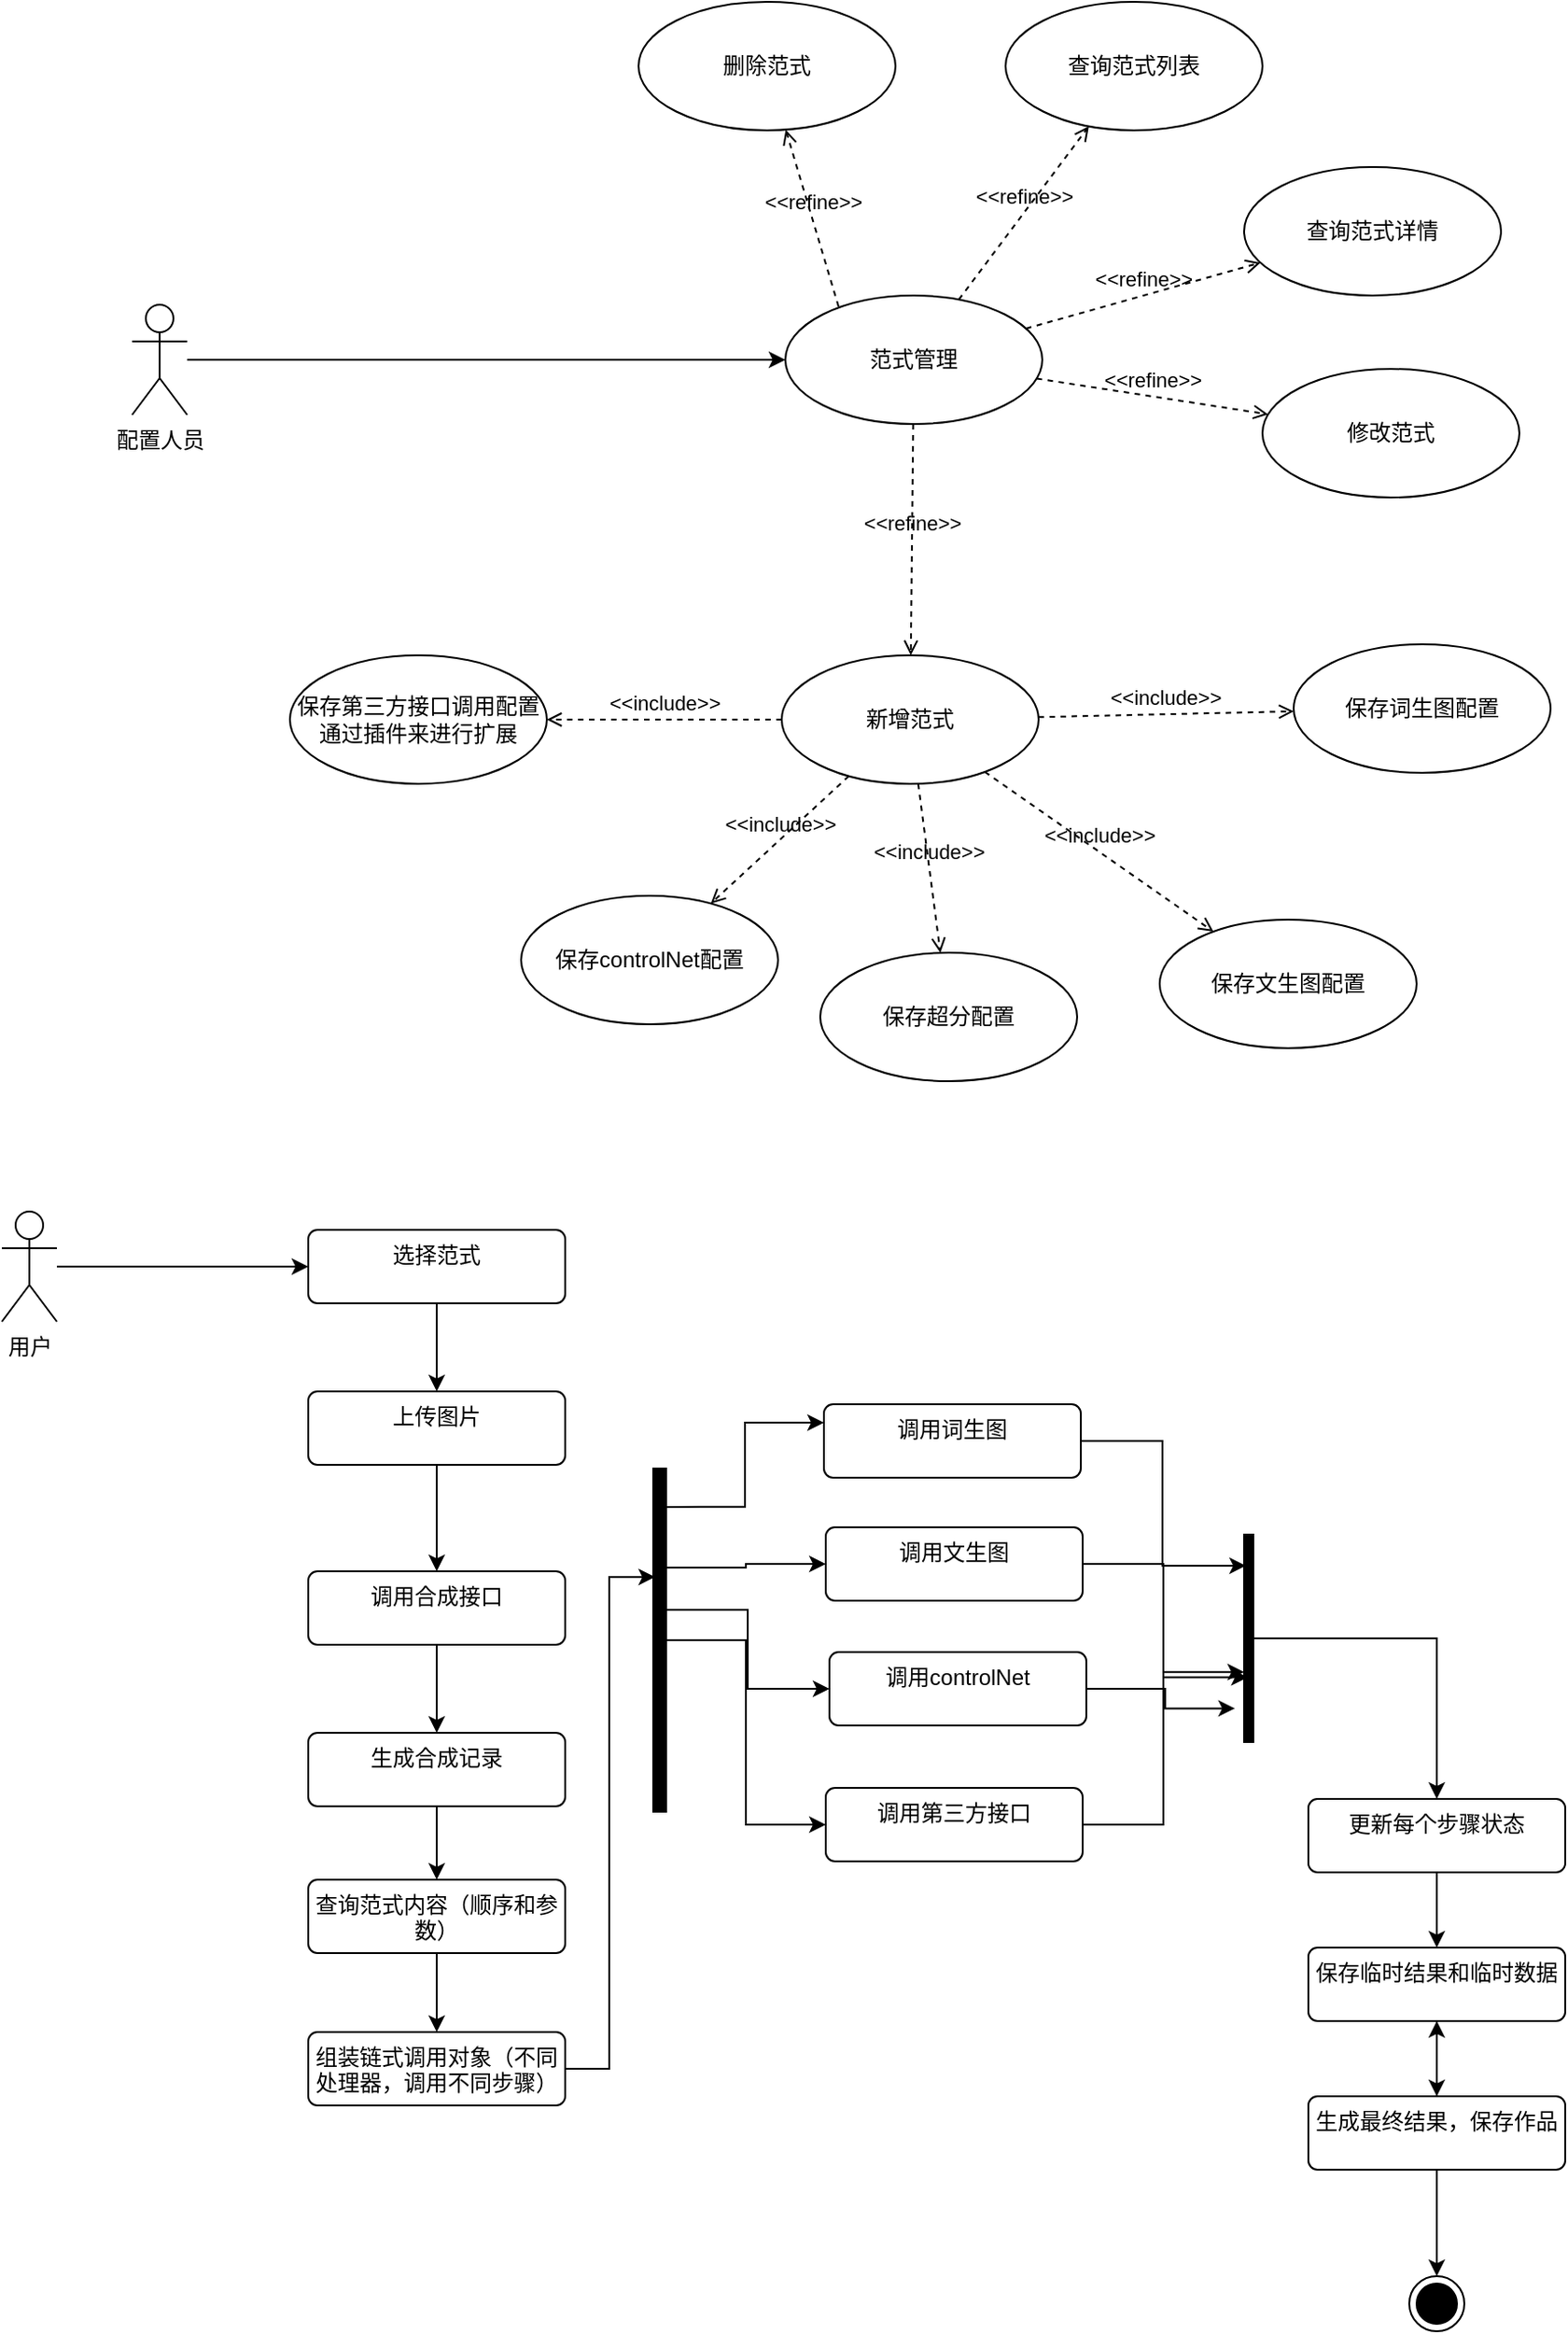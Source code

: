 <mxfile version="21.3.8" type="github">
  <diagram id="C5RBs43oDa-KdzZeNtuy" name="Page-1">
    <mxGraphModel dx="1947" dy="1621" grid="0" gridSize="10" guides="1" tooltips="1" connect="1" arrows="1" fold="1" page="1" pageScale="1" pageWidth="827" pageHeight="1169" background="#ffffff" math="0" shadow="0">
      <root>
        <mxCell id="WIyWlLk6GJQsqaUBKTNV-0" />
        <mxCell id="WIyWlLk6GJQsqaUBKTNV-1" parent="WIyWlLk6GJQsqaUBKTNV-0" />
        <mxCell id="vWXfaH1pGNp-byhTUiaN-63" style="edgeStyle=orthogonalEdgeStyle;rounded=0;orthogonalLoop=1;jettySize=auto;html=1;" edge="1" parent="WIyWlLk6GJQsqaUBKTNV-1" source="vWXfaH1pGNp-byhTUiaN-61" target="vWXfaH1pGNp-byhTUiaN-62">
          <mxGeometry relative="1" as="geometry" />
        </mxCell>
        <mxCell id="vWXfaH1pGNp-byhTUiaN-61" value="配置人员" style="shape=umlActor;verticalLabelPosition=bottom;verticalAlign=top;html=1;" vertex="1" parent="WIyWlLk6GJQsqaUBKTNV-1">
          <mxGeometry x="-606" y="95" width="30" height="60" as="geometry" />
        </mxCell>
        <mxCell id="vWXfaH1pGNp-byhTUiaN-62" value="范式管理" style="ellipse;whiteSpace=wrap;html=1;" vertex="1" parent="WIyWlLk6GJQsqaUBKTNV-1">
          <mxGeometry x="-250" y="90" width="140" height="70" as="geometry" />
        </mxCell>
        <mxCell id="vWXfaH1pGNp-byhTUiaN-65" value="查询范式列表" style="ellipse;whiteSpace=wrap;html=1;" vertex="1" parent="WIyWlLk6GJQsqaUBKTNV-1">
          <mxGeometry x="-130" y="-70" width="140" height="70" as="geometry" />
        </mxCell>
        <mxCell id="vWXfaH1pGNp-byhTUiaN-66" value="查询范式详情" style="ellipse;whiteSpace=wrap;html=1;" vertex="1" parent="WIyWlLk6GJQsqaUBKTNV-1">
          <mxGeometry y="20" width="140" height="70" as="geometry" />
        </mxCell>
        <mxCell id="vWXfaH1pGNp-byhTUiaN-67" value="修改范式" style="ellipse;whiteSpace=wrap;html=1;" vertex="1" parent="WIyWlLk6GJQsqaUBKTNV-1">
          <mxGeometry x="10" y="130" width="140" height="70" as="geometry" />
        </mxCell>
        <mxCell id="vWXfaH1pGNp-byhTUiaN-68" value="删除范式" style="ellipse;whiteSpace=wrap;html=1;" vertex="1" parent="WIyWlLk6GJQsqaUBKTNV-1">
          <mxGeometry x="-330" y="-70" width="140" height="70" as="geometry" />
        </mxCell>
        <mxCell id="vWXfaH1pGNp-byhTUiaN-69" value="新增范式" style="ellipse;whiteSpace=wrap;html=1;" vertex="1" parent="WIyWlLk6GJQsqaUBKTNV-1">
          <mxGeometry x="-252" y="286" width="140" height="70" as="geometry" />
        </mxCell>
        <mxCell id="vWXfaH1pGNp-byhTUiaN-70" value="&amp;lt;&amp;lt;refine&amp;gt;&amp;gt;" style="html=1;verticalAlign=bottom;labelBackgroundColor=none;endArrow=open;endFill=0;dashed=1;rounded=0;" edge="1" parent="WIyWlLk6GJQsqaUBKTNV-1" source="vWXfaH1pGNp-byhTUiaN-62" target="vWXfaH1pGNp-byhTUiaN-67">
          <mxGeometry width="160" relative="1" as="geometry">
            <mxPoint x="-82" y="207" as="sourcePoint" />
            <mxPoint x="78" y="207" as="targetPoint" />
          </mxGeometry>
        </mxCell>
        <mxCell id="vWXfaH1pGNp-byhTUiaN-71" value="&amp;lt;&amp;lt;refine&amp;gt;&amp;gt;" style="html=1;verticalAlign=bottom;labelBackgroundColor=none;endArrow=open;endFill=0;dashed=1;rounded=0;" edge="1" parent="WIyWlLk6GJQsqaUBKTNV-1" source="vWXfaH1pGNp-byhTUiaN-62" target="vWXfaH1pGNp-byhTUiaN-66">
          <mxGeometry width="160" relative="1" as="geometry">
            <mxPoint x="-103" y="145" as="sourcePoint" />
            <mxPoint x="23" y="165" as="targetPoint" />
          </mxGeometry>
        </mxCell>
        <mxCell id="vWXfaH1pGNp-byhTUiaN-72" value="&amp;lt;&amp;lt;refine&amp;gt;&amp;gt;" style="html=1;verticalAlign=bottom;labelBackgroundColor=none;endArrow=open;endFill=0;dashed=1;rounded=0;" edge="1" parent="WIyWlLk6GJQsqaUBKTNV-1" source="vWXfaH1pGNp-byhTUiaN-62" target="vWXfaH1pGNp-byhTUiaN-65">
          <mxGeometry width="160" relative="1" as="geometry">
            <mxPoint x="-190" y="90" as="sourcePoint" />
            <mxPoint x="-62" y="54" as="targetPoint" />
          </mxGeometry>
        </mxCell>
        <mxCell id="vWXfaH1pGNp-byhTUiaN-73" value="&amp;lt;&amp;lt;refine&amp;gt;&amp;gt;" style="html=1;verticalAlign=bottom;labelBackgroundColor=none;endArrow=open;endFill=0;dashed=1;rounded=0;exitX=0.207;exitY=0.086;exitDx=0;exitDy=0;exitPerimeter=0;" edge="1" parent="WIyWlLk6GJQsqaUBKTNV-1" source="vWXfaH1pGNp-byhTUiaN-62" target="vWXfaH1pGNp-byhTUiaN-68">
          <mxGeometry width="160" relative="1" as="geometry">
            <mxPoint x="-240" y="82" as="sourcePoint" />
            <mxPoint x="-170" y="-12" as="targetPoint" />
          </mxGeometry>
        </mxCell>
        <mxCell id="vWXfaH1pGNp-byhTUiaN-74" value="&amp;lt;&amp;lt;refine&amp;gt;&amp;gt;" style="html=1;verticalAlign=bottom;labelBackgroundColor=none;endArrow=open;endFill=0;dashed=1;rounded=0;" edge="1" parent="WIyWlLk6GJQsqaUBKTNV-1" source="vWXfaH1pGNp-byhTUiaN-62" target="vWXfaH1pGNp-byhTUiaN-69">
          <mxGeometry width="160" relative="1" as="geometry">
            <mxPoint x="-172" y="197" as="sourcePoint" />
            <mxPoint x="-46" y="217" as="targetPoint" />
          </mxGeometry>
        </mxCell>
        <mxCell id="vWXfaH1pGNp-byhTUiaN-75" value="保存词生图配置" style="ellipse;whiteSpace=wrap;html=1;" vertex="1" parent="WIyWlLk6GJQsqaUBKTNV-1">
          <mxGeometry x="27" y="280" width="140" height="70" as="geometry" />
        </mxCell>
        <mxCell id="vWXfaH1pGNp-byhTUiaN-76" value="保存文生图配置" style="ellipse;whiteSpace=wrap;html=1;" vertex="1" parent="WIyWlLk6GJQsqaUBKTNV-1">
          <mxGeometry x="-46" y="430" width="140" height="70" as="geometry" />
        </mxCell>
        <mxCell id="vWXfaH1pGNp-byhTUiaN-77" value="保存第三方接口调用配置&lt;br&gt;通过插件来进行扩展" style="ellipse;whiteSpace=wrap;html=1;" vertex="1" parent="WIyWlLk6GJQsqaUBKTNV-1">
          <mxGeometry x="-520" y="286" width="140" height="70" as="geometry" />
        </mxCell>
        <mxCell id="vWXfaH1pGNp-byhTUiaN-78" value="保存controlNet配置" style="ellipse;whiteSpace=wrap;html=1;" vertex="1" parent="WIyWlLk6GJQsqaUBKTNV-1">
          <mxGeometry x="-394" y="417" width="140" height="70" as="geometry" />
        </mxCell>
        <mxCell id="vWXfaH1pGNp-byhTUiaN-79" value="&amp;lt;&amp;lt;include&amp;gt;&amp;gt;" style="html=1;verticalAlign=bottom;labelBackgroundColor=none;endArrow=open;endFill=0;dashed=1;rounded=0;" edge="1" parent="WIyWlLk6GJQsqaUBKTNV-1" source="vWXfaH1pGNp-byhTUiaN-69" target="vWXfaH1pGNp-byhTUiaN-75">
          <mxGeometry width="160" relative="1" as="geometry">
            <mxPoint x="-38" y="280" as="sourcePoint" />
            <mxPoint x="122" y="280" as="targetPoint" />
          </mxGeometry>
        </mxCell>
        <mxCell id="vWXfaH1pGNp-byhTUiaN-80" value="&amp;lt;&amp;lt;include&amp;gt;&amp;gt;" style="html=1;verticalAlign=bottom;labelBackgroundColor=none;endArrow=open;endFill=0;dashed=1;rounded=0;" edge="1" parent="WIyWlLk6GJQsqaUBKTNV-1" source="vWXfaH1pGNp-byhTUiaN-69" target="vWXfaH1pGNp-byhTUiaN-76">
          <mxGeometry x="0.004" width="160" relative="1" as="geometry">
            <mxPoint x="-106" y="300" as="sourcePoint" />
            <mxPoint x="55" y="356" as="targetPoint" />
            <mxPoint as="offset" />
          </mxGeometry>
        </mxCell>
        <mxCell id="vWXfaH1pGNp-byhTUiaN-81" value="&amp;lt;&amp;lt;include&amp;gt;&amp;gt;" style="html=1;verticalAlign=bottom;labelBackgroundColor=none;endArrow=open;endFill=0;dashed=1;rounded=0;" edge="1" parent="WIyWlLk6GJQsqaUBKTNV-1" source="vWXfaH1pGNp-byhTUiaN-69" target="vWXfaH1pGNp-byhTUiaN-78">
          <mxGeometry x="0.004" width="160" relative="1" as="geometry">
            <mxPoint x="-142" y="313" as="sourcePoint" />
            <mxPoint x="-75" y="417" as="targetPoint" />
            <mxPoint as="offset" />
          </mxGeometry>
        </mxCell>
        <mxCell id="vWXfaH1pGNp-byhTUiaN-82" value="&amp;lt;&amp;lt;include&amp;gt;&amp;gt;" style="html=1;verticalAlign=bottom;labelBackgroundColor=none;endArrow=open;endFill=0;dashed=1;rounded=0;" edge="1" parent="WIyWlLk6GJQsqaUBKTNV-1" source="vWXfaH1pGNp-byhTUiaN-69" target="vWXfaH1pGNp-byhTUiaN-77">
          <mxGeometry x="0.004" width="160" relative="1" as="geometry">
            <mxPoint x="-198" y="311" as="sourcePoint" />
            <mxPoint x="-305" y="407" as="targetPoint" />
            <mxPoint as="offset" />
          </mxGeometry>
        </mxCell>
        <mxCell id="vWXfaH1pGNp-byhTUiaN-97" style="edgeStyle=orthogonalEdgeStyle;rounded=0;orthogonalLoop=1;jettySize=auto;html=1;" edge="1" parent="WIyWlLk6GJQsqaUBKTNV-1" source="vWXfaH1pGNp-byhTUiaN-91" target="vWXfaH1pGNp-byhTUiaN-95">
          <mxGeometry relative="1" as="geometry" />
        </mxCell>
        <mxCell id="vWXfaH1pGNp-byhTUiaN-91" value="用户" style="shape=umlActor;verticalLabelPosition=bottom;verticalAlign=top;html=1;" vertex="1" parent="WIyWlLk6GJQsqaUBKTNV-1">
          <mxGeometry x="-677" y="589" width="30" height="60" as="geometry" />
        </mxCell>
        <mxCell id="vWXfaH1pGNp-byhTUiaN-100" style="edgeStyle=orthogonalEdgeStyle;rounded=0;orthogonalLoop=1;jettySize=auto;html=1;entryX=0.5;entryY=0;entryDx=0;entryDy=0;" edge="1" parent="WIyWlLk6GJQsqaUBKTNV-1" source="vWXfaH1pGNp-byhTUiaN-95" target="vWXfaH1pGNp-byhTUiaN-101">
          <mxGeometry relative="1" as="geometry">
            <mxPoint x="-440" y="721" as="targetPoint" />
          </mxGeometry>
        </mxCell>
        <mxCell id="vWXfaH1pGNp-byhTUiaN-95" value="选择范式" style="html=1;align=center;verticalAlign=top;rounded=1;absoluteArcSize=1;arcSize=10;dashed=0;whiteSpace=wrap;" vertex="1" parent="WIyWlLk6GJQsqaUBKTNV-1">
          <mxGeometry x="-510" y="599" width="140" height="40" as="geometry" />
        </mxCell>
        <mxCell id="vWXfaH1pGNp-byhTUiaN-125" style="edgeStyle=orthogonalEdgeStyle;rounded=0;orthogonalLoop=1;jettySize=auto;html=1;" edge="1" parent="WIyWlLk6GJQsqaUBKTNV-1" source="vWXfaH1pGNp-byhTUiaN-101" target="vWXfaH1pGNp-byhTUiaN-124">
          <mxGeometry relative="1" as="geometry" />
        </mxCell>
        <mxCell id="vWXfaH1pGNp-byhTUiaN-101" value="上传图片" style="html=1;align=center;verticalAlign=top;rounded=1;absoluteArcSize=1;arcSize=10;dashed=0;whiteSpace=wrap;" vertex="1" parent="WIyWlLk6GJQsqaUBKTNV-1">
          <mxGeometry x="-510" y="687" width="140" height="40" as="geometry" />
        </mxCell>
        <mxCell id="vWXfaH1pGNp-byhTUiaN-138" style="edgeStyle=orthogonalEdgeStyle;rounded=0;orthogonalLoop=1;jettySize=auto;html=1;entryX=0.5;entryY=0;entryDx=0;entryDy=0;" edge="1" parent="WIyWlLk6GJQsqaUBKTNV-1" source="vWXfaH1pGNp-byhTUiaN-102" target="vWXfaH1pGNp-byhTUiaN-137">
          <mxGeometry relative="1" as="geometry" />
        </mxCell>
        <mxCell id="vWXfaH1pGNp-byhTUiaN-102" value="查询范式内容（顺序和参数）" style="html=1;align=center;verticalAlign=top;rounded=1;absoluteArcSize=1;arcSize=10;dashed=0;whiteSpace=wrap;" vertex="1" parent="WIyWlLk6GJQsqaUBKTNV-1">
          <mxGeometry x="-510" y="953" width="140" height="40" as="geometry" />
        </mxCell>
        <mxCell id="vWXfaH1pGNp-byhTUiaN-116" style="edgeStyle=orthogonalEdgeStyle;rounded=0;orthogonalLoop=1;jettySize=auto;html=1;entryX=0.2;entryY=0.15;entryDx=0;entryDy=0;entryPerimeter=0;" edge="1" parent="WIyWlLk6GJQsqaUBKTNV-1" source="vWXfaH1pGNp-byhTUiaN-103" target="vWXfaH1pGNp-byhTUiaN-115">
          <mxGeometry relative="1" as="geometry" />
        </mxCell>
        <mxCell id="vWXfaH1pGNp-byhTUiaN-103" value="调用词生图" style="html=1;align=center;verticalAlign=top;rounded=1;absoluteArcSize=1;arcSize=10;dashed=0;whiteSpace=wrap;" vertex="1" parent="WIyWlLk6GJQsqaUBKTNV-1">
          <mxGeometry x="-229" y="694" width="140" height="40" as="geometry" />
        </mxCell>
        <mxCell id="vWXfaH1pGNp-byhTUiaN-118" style="edgeStyle=orthogonalEdgeStyle;rounded=0;orthogonalLoop=1;jettySize=auto;html=1;entryX=0.4;entryY=0.688;entryDx=0;entryDy=0;entryPerimeter=0;" edge="1" parent="WIyWlLk6GJQsqaUBKTNV-1" source="vWXfaH1pGNp-byhTUiaN-104" target="vWXfaH1pGNp-byhTUiaN-115">
          <mxGeometry relative="1" as="geometry" />
        </mxCell>
        <mxCell id="vWXfaH1pGNp-byhTUiaN-104" value="调用文生图" style="html=1;align=center;verticalAlign=top;rounded=1;absoluteArcSize=1;arcSize=10;dashed=0;whiteSpace=wrap;" vertex="1" parent="WIyWlLk6GJQsqaUBKTNV-1">
          <mxGeometry x="-228" y="761" width="140" height="40" as="geometry" />
        </mxCell>
        <mxCell id="vWXfaH1pGNp-byhTUiaN-119" style="edgeStyle=orthogonalEdgeStyle;rounded=0;orthogonalLoop=1;jettySize=auto;html=1;entryX=-1;entryY=0.838;entryDx=0;entryDy=0;entryPerimeter=0;" edge="1" parent="WIyWlLk6GJQsqaUBKTNV-1" source="vWXfaH1pGNp-byhTUiaN-105" target="vWXfaH1pGNp-byhTUiaN-115">
          <mxGeometry relative="1" as="geometry" />
        </mxCell>
        <mxCell id="vWXfaH1pGNp-byhTUiaN-105" value="调用controlNet" style="html=1;align=center;verticalAlign=top;rounded=1;absoluteArcSize=1;arcSize=10;dashed=0;whiteSpace=wrap;" vertex="1" parent="WIyWlLk6GJQsqaUBKTNV-1">
          <mxGeometry x="-226" y="829" width="140" height="40" as="geometry" />
        </mxCell>
        <mxCell id="vWXfaH1pGNp-byhTUiaN-120" style="edgeStyle=orthogonalEdgeStyle;rounded=0;orthogonalLoop=1;jettySize=auto;html=1;entryX=0;entryY=0.663;entryDx=0;entryDy=0;entryPerimeter=0;" edge="1" parent="WIyWlLk6GJQsqaUBKTNV-1" source="vWXfaH1pGNp-byhTUiaN-106" target="vWXfaH1pGNp-byhTUiaN-115">
          <mxGeometry relative="1" as="geometry" />
        </mxCell>
        <mxCell id="vWXfaH1pGNp-byhTUiaN-106" value="调用第三方接口" style="html=1;align=center;verticalAlign=top;rounded=1;absoluteArcSize=1;arcSize=10;dashed=0;whiteSpace=wrap;" vertex="1" parent="WIyWlLk6GJQsqaUBKTNV-1">
          <mxGeometry x="-228" y="903" width="140" height="40" as="geometry" />
        </mxCell>
        <mxCell id="vWXfaH1pGNp-byhTUiaN-110" style="edgeStyle=orthogonalEdgeStyle;rounded=0;orthogonalLoop=1;jettySize=auto;html=1;entryX=0;entryY=0.25;entryDx=0;entryDy=0;exitX=0.8;exitY=0.112;exitDx=0;exitDy=0;exitPerimeter=0;" edge="1" parent="WIyWlLk6GJQsqaUBKTNV-1" source="vWXfaH1pGNp-byhTUiaN-107" target="vWXfaH1pGNp-byhTUiaN-103">
          <mxGeometry relative="1" as="geometry" />
        </mxCell>
        <mxCell id="vWXfaH1pGNp-byhTUiaN-111" style="edgeStyle=orthogonalEdgeStyle;rounded=0;orthogonalLoop=1;jettySize=auto;html=1;exitX=0.6;exitY=0.289;exitDx=0;exitDy=0;exitPerimeter=0;" edge="1" parent="WIyWlLk6GJQsqaUBKTNV-1" source="vWXfaH1pGNp-byhTUiaN-107" target="vWXfaH1pGNp-byhTUiaN-104">
          <mxGeometry relative="1" as="geometry" />
        </mxCell>
        <mxCell id="vWXfaH1pGNp-byhTUiaN-112" style="edgeStyle=orthogonalEdgeStyle;rounded=0;orthogonalLoop=1;jettySize=auto;html=1;exitX=1;exitY=0.412;exitDx=0;exitDy=0;exitPerimeter=0;" edge="1" parent="WIyWlLk6GJQsqaUBKTNV-1" source="vWXfaH1pGNp-byhTUiaN-107" target="vWXfaH1pGNp-byhTUiaN-105">
          <mxGeometry relative="1" as="geometry" />
        </mxCell>
        <mxCell id="vWXfaH1pGNp-byhTUiaN-113" style="edgeStyle=orthogonalEdgeStyle;rounded=0;orthogonalLoop=1;jettySize=auto;html=1;" edge="1" parent="WIyWlLk6GJQsqaUBKTNV-1" source="vWXfaH1pGNp-byhTUiaN-107" target="vWXfaH1pGNp-byhTUiaN-106">
          <mxGeometry relative="1" as="geometry" />
        </mxCell>
        <mxCell id="vWXfaH1pGNp-byhTUiaN-107" value="" style="html=1;points=[];perimeter=orthogonalPerimeter;fillColor=strokeColor;" vertex="1" parent="WIyWlLk6GJQsqaUBKTNV-1">
          <mxGeometry x="-322" y="729" width="7" height="187" as="geometry" />
        </mxCell>
        <mxCell id="vWXfaH1pGNp-byhTUiaN-122" style="edgeStyle=orthogonalEdgeStyle;rounded=0;orthogonalLoop=1;jettySize=auto;html=1;" edge="1" parent="WIyWlLk6GJQsqaUBKTNV-1" source="vWXfaH1pGNp-byhTUiaN-115" target="vWXfaH1pGNp-byhTUiaN-121">
          <mxGeometry relative="1" as="geometry" />
        </mxCell>
        <mxCell id="vWXfaH1pGNp-byhTUiaN-115" value="" style="html=1;points=[];perimeter=orthogonalPerimeter;fillColor=strokeColor;" vertex="1" parent="WIyWlLk6GJQsqaUBKTNV-1">
          <mxGeometry y="765" width="5" height="113" as="geometry" />
        </mxCell>
        <mxCell id="vWXfaH1pGNp-byhTUiaN-145" style="edgeStyle=orthogonalEdgeStyle;rounded=0;orthogonalLoop=1;jettySize=auto;html=1;" edge="1" parent="WIyWlLk6GJQsqaUBKTNV-1" source="vWXfaH1pGNp-byhTUiaN-121" target="vWXfaH1pGNp-byhTUiaN-144">
          <mxGeometry relative="1" as="geometry" />
        </mxCell>
        <mxCell id="vWXfaH1pGNp-byhTUiaN-121" value="更新每个步骤状态" style="html=1;align=center;verticalAlign=top;rounded=1;absoluteArcSize=1;arcSize=10;dashed=0;whiteSpace=wrap;" vertex="1" parent="WIyWlLk6GJQsqaUBKTNV-1">
          <mxGeometry x="35" y="909" width="140" height="40" as="geometry" />
        </mxCell>
        <mxCell id="vWXfaH1pGNp-byhTUiaN-135" style="edgeStyle=orthogonalEdgeStyle;rounded=0;orthogonalLoop=1;jettySize=auto;html=1;" edge="1" parent="WIyWlLk6GJQsqaUBKTNV-1" source="vWXfaH1pGNp-byhTUiaN-123" target="vWXfaH1pGNp-byhTUiaN-102">
          <mxGeometry relative="1" as="geometry" />
        </mxCell>
        <mxCell id="vWXfaH1pGNp-byhTUiaN-123" value="生成合成记录" style="html=1;align=center;verticalAlign=top;rounded=1;absoluteArcSize=1;arcSize=10;dashed=0;whiteSpace=wrap;" vertex="1" parent="WIyWlLk6GJQsqaUBKTNV-1">
          <mxGeometry x="-510" y="873" width="140" height="40" as="geometry" />
        </mxCell>
        <mxCell id="vWXfaH1pGNp-byhTUiaN-134" style="edgeStyle=orthogonalEdgeStyle;rounded=0;orthogonalLoop=1;jettySize=auto;html=1;entryX=0.5;entryY=0;entryDx=0;entryDy=0;" edge="1" parent="WIyWlLk6GJQsqaUBKTNV-1" source="vWXfaH1pGNp-byhTUiaN-124" target="vWXfaH1pGNp-byhTUiaN-123">
          <mxGeometry relative="1" as="geometry" />
        </mxCell>
        <mxCell id="vWXfaH1pGNp-byhTUiaN-124" value="调用合成接口" style="html=1;align=center;verticalAlign=top;rounded=1;absoluteArcSize=1;arcSize=10;dashed=0;whiteSpace=wrap;" vertex="1" parent="WIyWlLk6GJQsqaUBKTNV-1">
          <mxGeometry x="-510" y="785" width="140" height="40" as="geometry" />
        </mxCell>
        <mxCell id="vWXfaH1pGNp-byhTUiaN-143" style="edgeStyle=orthogonalEdgeStyle;rounded=0;orthogonalLoop=1;jettySize=auto;html=1;entryX=0.5;entryY=0;entryDx=0;entryDy=0;" edge="1" parent="WIyWlLk6GJQsqaUBKTNV-1" source="vWXfaH1pGNp-byhTUiaN-131" target="vWXfaH1pGNp-byhTUiaN-141">
          <mxGeometry relative="1" as="geometry" />
        </mxCell>
        <mxCell id="vWXfaH1pGNp-byhTUiaN-147" value="" style="edgeStyle=orthogonalEdgeStyle;rounded=0;orthogonalLoop=1;jettySize=auto;html=1;" edge="1" parent="WIyWlLk6GJQsqaUBKTNV-1" source="vWXfaH1pGNp-byhTUiaN-131" target="vWXfaH1pGNp-byhTUiaN-144">
          <mxGeometry relative="1" as="geometry" />
        </mxCell>
        <mxCell id="vWXfaH1pGNp-byhTUiaN-131" value="生成最终结果，保存作品" style="html=1;align=center;verticalAlign=top;rounded=1;absoluteArcSize=1;arcSize=10;dashed=0;whiteSpace=wrap;" vertex="1" parent="WIyWlLk6GJQsqaUBKTNV-1">
          <mxGeometry x="35" y="1071" width="140" height="40" as="geometry" />
        </mxCell>
        <mxCell id="vWXfaH1pGNp-byhTUiaN-139" style="edgeStyle=orthogonalEdgeStyle;rounded=0;orthogonalLoop=1;jettySize=auto;html=1;entryX=0.143;entryY=0.316;entryDx=0;entryDy=0;entryPerimeter=0;" edge="1" parent="WIyWlLk6GJQsqaUBKTNV-1" source="vWXfaH1pGNp-byhTUiaN-137" target="vWXfaH1pGNp-byhTUiaN-107">
          <mxGeometry relative="1" as="geometry" />
        </mxCell>
        <mxCell id="vWXfaH1pGNp-byhTUiaN-137" value="组装链式调用对象（不同处理器，调用不同步骤）" style="html=1;align=center;verticalAlign=top;rounded=1;absoluteArcSize=1;arcSize=10;dashed=0;whiteSpace=wrap;" vertex="1" parent="WIyWlLk6GJQsqaUBKTNV-1">
          <mxGeometry x="-510" y="1036" width="140" height="40" as="geometry" />
        </mxCell>
        <mxCell id="vWXfaH1pGNp-byhTUiaN-141" value="" style="ellipse;html=1;shape=endState;fillColor=strokeColor;" vertex="1" parent="WIyWlLk6GJQsqaUBKTNV-1">
          <mxGeometry x="90" y="1169" width="30" height="30" as="geometry" />
        </mxCell>
        <mxCell id="vWXfaH1pGNp-byhTUiaN-146" style="edgeStyle=orthogonalEdgeStyle;rounded=0;orthogonalLoop=1;jettySize=auto;html=1;" edge="1" parent="WIyWlLk6GJQsqaUBKTNV-1" source="vWXfaH1pGNp-byhTUiaN-144" target="vWXfaH1pGNp-byhTUiaN-131">
          <mxGeometry relative="1" as="geometry" />
        </mxCell>
        <mxCell id="vWXfaH1pGNp-byhTUiaN-144" value="保存临时结果和临时数据" style="html=1;align=center;verticalAlign=top;rounded=1;absoluteArcSize=1;arcSize=10;dashed=0;whiteSpace=wrap;" vertex="1" parent="WIyWlLk6GJQsqaUBKTNV-1">
          <mxGeometry x="35" y="990" width="140" height="40" as="geometry" />
        </mxCell>
        <mxCell id="vWXfaH1pGNp-byhTUiaN-149" value="保存超分配置" style="ellipse;whiteSpace=wrap;html=1;" vertex="1" parent="WIyWlLk6GJQsqaUBKTNV-1">
          <mxGeometry x="-231" y="448" width="140" height="70" as="geometry" />
        </mxCell>
        <mxCell id="vWXfaH1pGNp-byhTUiaN-150" value="&amp;lt;&amp;lt;include&amp;gt;&amp;gt;" style="html=1;verticalAlign=bottom;labelBackgroundColor=none;endArrow=open;endFill=0;dashed=1;rounded=0;" edge="1" parent="WIyWlLk6GJQsqaUBKTNV-1" source="vWXfaH1pGNp-byhTUiaN-69" target="vWXfaH1pGNp-byhTUiaN-149">
          <mxGeometry x="0.004" width="160" relative="1" as="geometry">
            <mxPoint x="-131" y="359" as="sourcePoint" />
            <mxPoint x="-7" y="447" as="targetPoint" />
            <mxPoint as="offset" />
          </mxGeometry>
        </mxCell>
      </root>
    </mxGraphModel>
  </diagram>
</mxfile>
